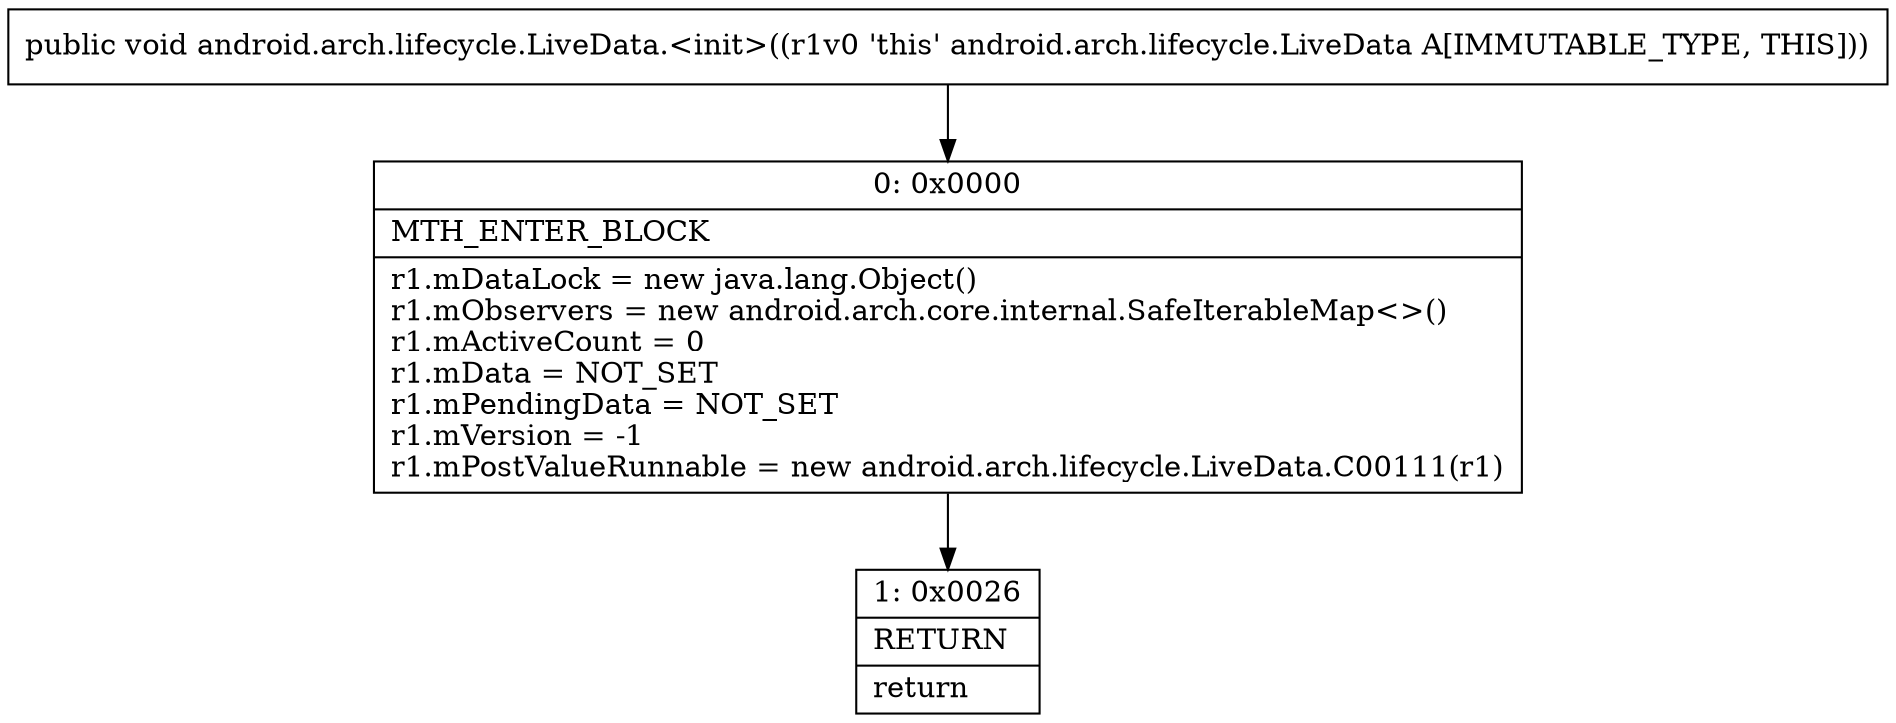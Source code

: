 digraph "CFG forandroid.arch.lifecycle.LiveData.\<init\>()V" {
Node_0 [shape=record,label="{0\:\ 0x0000|MTH_ENTER_BLOCK\l|r1.mDataLock = new java.lang.Object()\lr1.mObservers = new android.arch.core.internal.SafeIterableMap\<\>()\lr1.mActiveCount = 0\lr1.mData = NOT_SET\lr1.mPendingData = NOT_SET\lr1.mVersion = \-1\lr1.mPostValueRunnable = new android.arch.lifecycle.LiveData.C00111(r1)\l}"];
Node_1 [shape=record,label="{1\:\ 0x0026|RETURN\l|return\l}"];
MethodNode[shape=record,label="{public void android.arch.lifecycle.LiveData.\<init\>((r1v0 'this' android.arch.lifecycle.LiveData A[IMMUTABLE_TYPE, THIS])) }"];
MethodNode -> Node_0;
Node_0 -> Node_1;
}

